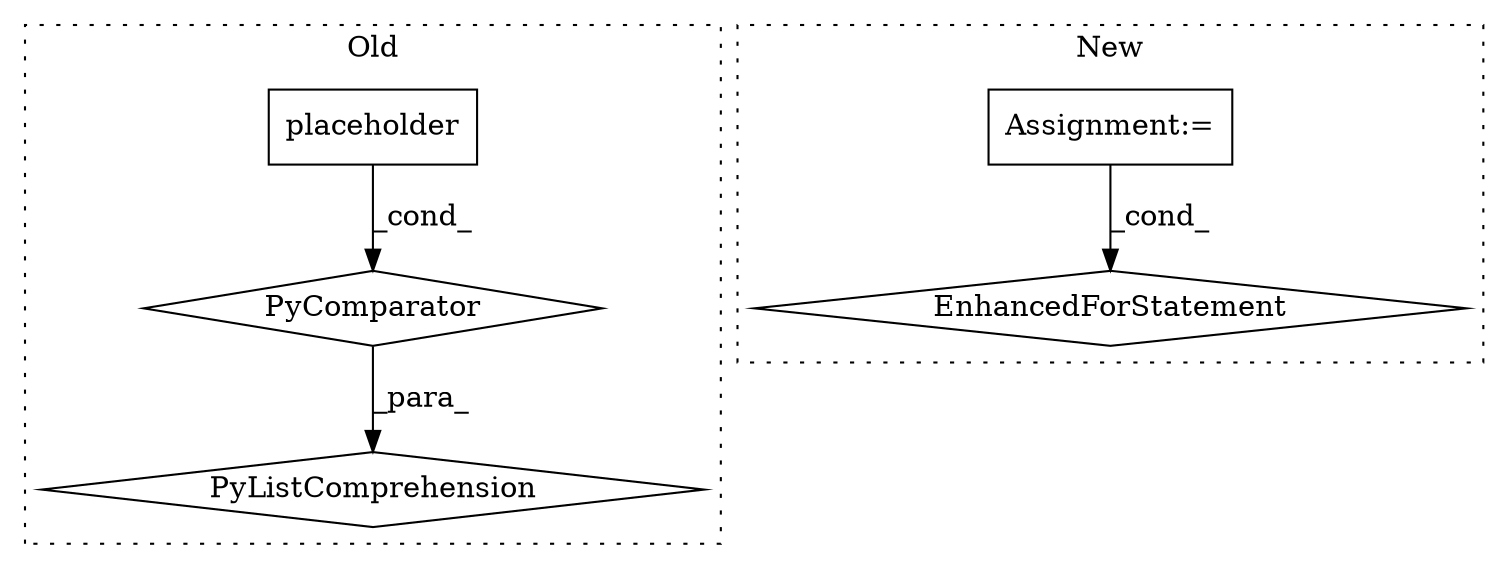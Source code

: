 digraph G {
subgraph cluster0 {
1 [label="placeholder" a="32" s="3895,3985" l="12,1" shape="box"];
3 [label="PyListComprehension" a="109" s="3884" l="198" shape="diamond"];
4 [label="PyComparator" a="113" s="4050" l="24" shape="diamond"];
label = "Old";
style="dotted";
}
subgraph cluster1 {
2 [label="EnhancedForStatement" a="70" s="3760,3848" l="57,2" shape="diamond"];
5 [label="Assignment:=" a="7" s="3760,3848" l="57,2" shape="box"];
label = "New";
style="dotted";
}
1 -> 4 [label="_cond_"];
4 -> 3 [label="_para_"];
5 -> 2 [label="_cond_"];
}